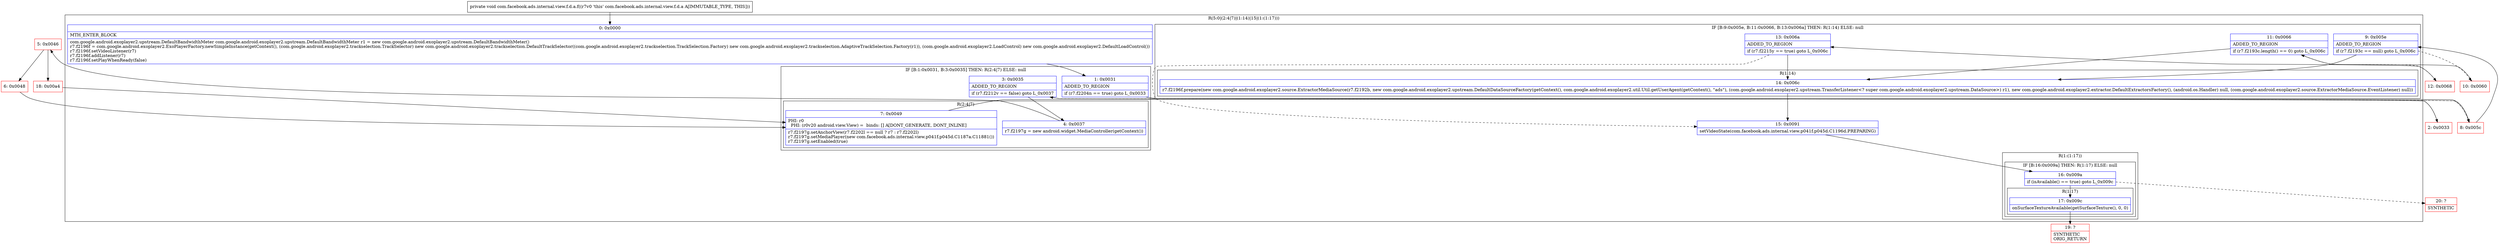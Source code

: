 digraph "CFG forcom.facebook.ads.internal.view.f.d.a.f()V" {
subgraph cluster_Region_672065140 {
label = "R(5:0|(2:4|7)|(1:14)|15|(1:(1:17)))";
node [shape=record,color=blue];
Node_0 [shape=record,label="{0\:\ 0x0000|MTH_ENTER_BLOCK\l|com.google.android.exoplayer2.upstream.DefaultBandwidthMeter com.google.android.exoplayer2.upstream.DefaultBandwidthMeter r1 = new com.google.android.exoplayer2.upstream.DefaultBandwidthMeter()\lr7.f2196f = com.google.android.exoplayer2.ExoPlayerFactory.newSimpleInstance(getContext(), (com.google.android.exoplayer2.trackselection.TrackSelector) new com.google.android.exoplayer2.trackselection.DefaultTrackSelector((com.google.android.exoplayer2.trackselection.TrackSelection.Factory) new com.google.android.exoplayer2.trackselection.AdaptiveTrackSelection.Factory(r1)), (com.google.android.exoplayer2.LoadControl) new com.google.android.exoplayer2.DefaultLoadControl())\lr7.f2196f.setVideoListener(r7)\lr7.f2196f.addListener(r7)\lr7.f2196f.setPlayWhenReady(false)\l}"];
subgraph cluster_IfRegion_1553415968 {
label = "IF [B:1:0x0031, B:3:0x0035] THEN: R(2:4|7) ELSE: null";
node [shape=record,color=blue];
Node_1 [shape=record,label="{1\:\ 0x0031|ADDED_TO_REGION\l|if (r7.f2204n == true) goto L_0x0033\l}"];
Node_3 [shape=record,label="{3\:\ 0x0035|ADDED_TO_REGION\l|if (r7.f2212v == false) goto L_0x0037\l}"];
subgraph cluster_Region_1843131417 {
label = "R(2:4|7)";
node [shape=record,color=blue];
Node_4 [shape=record,label="{4\:\ 0x0037|r7.f2197g = new android.widget.MediaController(getContext())\l}"];
Node_7 [shape=record,label="{7\:\ 0x0049|PHI: r0 \l  PHI: (r0v20 android.view.View) =  binds: [] A[DONT_GENERATE, DONT_INLINE]\l|r7.f2197g.setAnchorView(r7.f2202l == null ? r7 : r7.f2202l)\lr7.f2197g.setMediaPlayer(new com.facebook.ads.internal.view.p041f.p045d.C1187a.C11881())\lr7.f2197g.setEnabled(true)\l}"];
}
}
subgraph cluster_IfRegion_1079519525 {
label = "IF [B:9:0x005e, B:11:0x0066, B:13:0x006a] THEN: R(1:14) ELSE: null";
node [shape=record,color=blue];
Node_9 [shape=record,label="{9\:\ 0x005e|ADDED_TO_REGION\l|if (r7.f2193c == null) goto L_0x006c\l}"];
Node_11 [shape=record,label="{11\:\ 0x0066|ADDED_TO_REGION\l|if (r7.f2193c.length() == 0) goto L_0x006c\l}"];
Node_13 [shape=record,label="{13\:\ 0x006a|ADDED_TO_REGION\l|if (r7.f2215y == true) goto L_0x006c\l}"];
subgraph cluster_Region_809996001 {
label = "R(1:14)";
node [shape=record,color=blue];
Node_14 [shape=record,label="{14\:\ 0x006c|r7.f2196f.prepare(new com.google.android.exoplayer2.source.ExtractorMediaSource(r7.f2192b, new com.google.android.exoplayer2.upstream.DefaultDataSourceFactory(getContext(), com.google.android.exoplayer2.util.Util.getUserAgent(getContext(), \"ads\"), (com.google.android.exoplayer2.upstream.TransferListener\<? super com.google.android.exoplayer2.upstream.DataSource\>) r1), new com.google.android.exoplayer2.extractor.DefaultExtractorsFactory(), (android.os.Handler) null, (com.google.android.exoplayer2.source.ExtractorMediaSource.EventListener) null))\l}"];
}
}
Node_15 [shape=record,label="{15\:\ 0x0091|setVideoState(com.facebook.ads.internal.view.p041f.p045d.C1196d.PREPARING)\l}"];
subgraph cluster_Region_812396845 {
label = "R(1:(1:17))";
node [shape=record,color=blue];
subgraph cluster_IfRegion_1441232447 {
label = "IF [B:16:0x009a] THEN: R(1:17) ELSE: null";
node [shape=record,color=blue];
Node_16 [shape=record,label="{16\:\ 0x009a|if (isAvailable() == true) goto L_0x009c\l}"];
subgraph cluster_Region_1739471782 {
label = "R(1:17)";
node [shape=record,color=blue];
Node_17 [shape=record,label="{17\:\ 0x009c|onSurfaceTextureAvailable(getSurfaceTexture(), 0, 0)\l}"];
}
}
}
}
Node_2 [shape=record,color=red,label="{2\:\ 0x0033}"];
Node_5 [shape=record,color=red,label="{5\:\ 0x0046}"];
Node_6 [shape=record,color=red,label="{6\:\ 0x0048}"];
Node_8 [shape=record,color=red,label="{8\:\ 0x005c}"];
Node_10 [shape=record,color=red,label="{10\:\ 0x0060}"];
Node_12 [shape=record,color=red,label="{12\:\ 0x0068}"];
Node_18 [shape=record,color=red,label="{18\:\ 0x00a4}"];
Node_19 [shape=record,color=red,label="{19\:\ ?|SYNTHETIC\lORIG_RETURN\l}"];
Node_20 [shape=record,color=red,label="{20\:\ ?|SYNTHETIC\l}"];
MethodNode[shape=record,label="{private void com.facebook.ads.internal.view.f.d.a.f((r7v0 'this' com.facebook.ads.internal.view.f.d.a A[IMMUTABLE_TYPE, THIS])) }"];
MethodNode -> Node_0;
Node_0 -> Node_1;
Node_1 -> Node_2;
Node_1 -> Node_8[style=dashed];
Node_3 -> Node_4;
Node_3 -> Node_8[style=dashed];
Node_4 -> Node_5;
Node_7 -> Node_8;
Node_9 -> Node_10[style=dashed];
Node_9 -> Node_14;
Node_11 -> Node_12[style=dashed];
Node_11 -> Node_14;
Node_13 -> Node_14;
Node_13 -> Node_15[style=dashed];
Node_14 -> Node_15;
Node_15 -> Node_16;
Node_16 -> Node_17;
Node_16 -> Node_20[style=dashed];
Node_17 -> Node_19;
Node_2 -> Node_3;
Node_5 -> Node_6;
Node_5 -> Node_18;
Node_6 -> Node_7;
Node_8 -> Node_9;
Node_10 -> Node_11;
Node_12 -> Node_13;
Node_18 -> Node_7;
}

